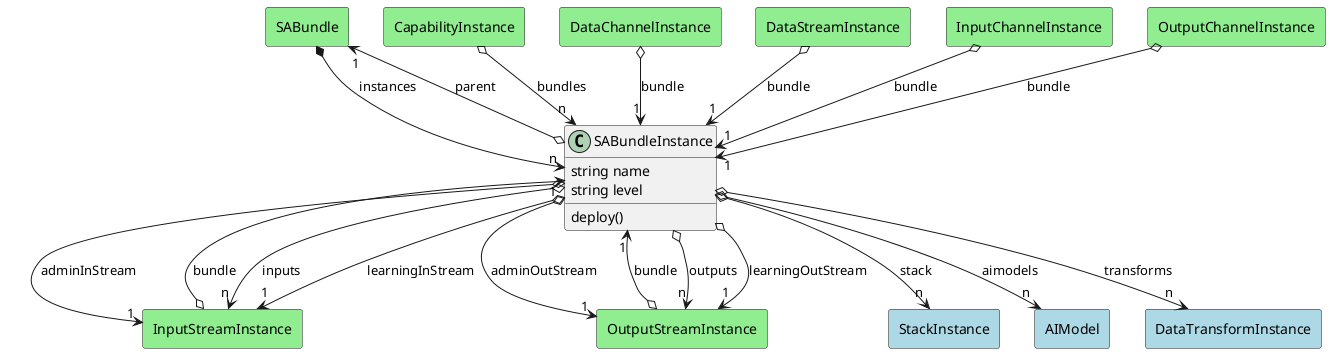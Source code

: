 @startuml

class "SABundleInstance" as Model {
 string name
 string level

 deploy()

}

rectangle "SABundle" as SABundle #lightblue {
}

Model o--> "1" SABundle : parent


rectangle "InputStreamInstance" as InputStreamInstance #lightblue {
}

Model o--> "n" InputStreamInstance : inputs


rectangle "OutputStreamInstance" as OutputStreamInstance #lightblue {
}

Model o--> "n" OutputStreamInstance : outputs


rectangle "InputStreamInstance" as InputStreamInstance #lightblue {
}

Model o--> "1" InputStreamInstance : learningInStream


rectangle "InputStreamInstance" as InputStreamInstance #lightblue {
}

Model o--> "1" InputStreamInstance : adminInStream


rectangle "OutputStreamInstance" as OutputStreamInstance #lightblue {
}

Model o--> "1" OutputStreamInstance : learningOutStream


rectangle "OutputStreamInstance" as OutputStreamInstance #lightblue {
}

Model o--> "1" OutputStreamInstance : adminOutStream


rectangle "StackInstance" as StackInstance #lightblue {
}

Model o--> "n" StackInstance : stack


rectangle "AIModel" as AIModel #lightblue {
}

Model o--> "n" AIModel : aimodels


rectangle "DataTransformInstance" as DataTransformInstance #lightblue {
}

Model o--> "n" DataTransformInstance : transforms




    rectangle "CapabilityInstance" as CapabilityInstance #lightgreen {
    }

        CapabilityInstance   o--> "n" Model : "bundles"

    rectangle "DataChannelInstance" as DataChannelInstance #lightgreen {
    }

        DataChannelInstance   o--> "1" Model : "bundle"

    rectangle "DataStreamInstance" as DataStreamInstance #lightgreen {
    }

        DataStreamInstance   o--> "1" Model : "bundle"

    rectangle "InputChannelInstance" as InputChannelInstance #lightgreen {
    }

        InputChannelInstance   o--> "1" Model : "bundle"

    rectangle "InputStreamInstance" as InputStreamInstance #lightgreen {
    }

        InputStreamInstance   o--> "1" Model : "bundle"

    rectangle "OutputChannelInstance" as OutputChannelInstance #lightgreen {
    }

        OutputChannelInstance   o--> "1" Model : "bundle"

    rectangle "OutputStreamInstance" as OutputStreamInstance #lightgreen {
    }

        OutputStreamInstance   o--> "1" Model : "bundle"

    rectangle "SABundle" as SABundle #lightgreen {
    }

        SABundle   *--> "n" Model : "instances"


@enduml
